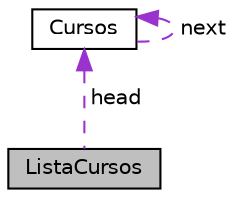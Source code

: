 digraph "ListaCursos"
{
  edge [fontname="Helvetica",fontsize="10",labelfontname="Helvetica",labelfontsize="10"];
  node [fontname="Helvetica",fontsize="10",shape=record];
  Node1 [label="ListaCursos",height=0.2,width=0.4,color="black", fillcolor="grey75", style="filled", fontcolor="black"];
  Node2 -> Node1 [dir="back",color="darkorchid3",fontsize="10",style="dashed",label=" head" ];
  Node2 [label="Cursos",height=0.2,width=0.4,color="black", fillcolor="white", style="filled",URL="$classCursos.html"];
  Node2 -> Node2 [dir="back",color="darkorchid3",fontsize="10",style="dashed",label=" next" ];
}

